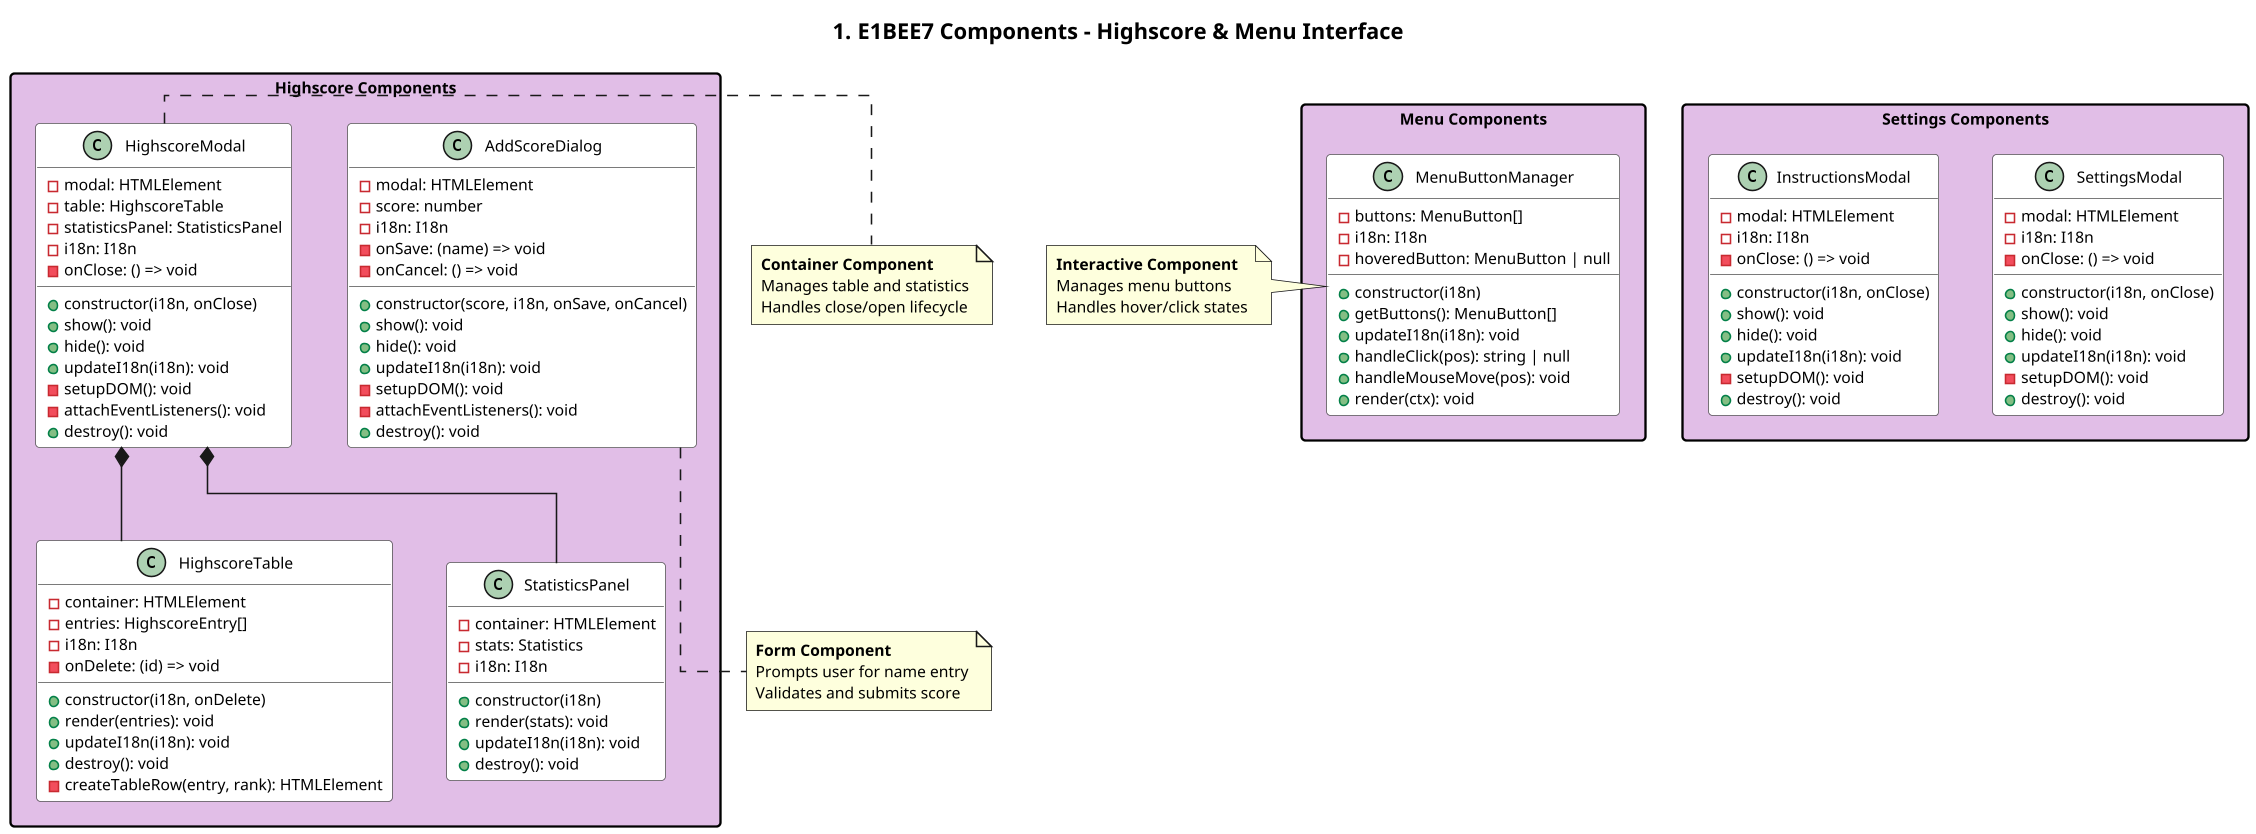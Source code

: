 @startuml Within_the_Woodpile_UI

!define UI #E1BEE7

skinparam packageStyle rectangle
skinparam defaultFontSize 10
skinparam classBackgroundColor White
skinparam classBorderColor #555
skinparam packageBackgroundColor transparent
skinparam linetype ortho
skinparam dpi 150

title UI Components - Highscore & Menu Interface

' ==================== MENU ====================
package "Menu Components" UI {
    class MenuButtonManager {
        -buttons: MenuButton[]
        -i18n: I18n
        -hoveredButton: MenuButton | null
        __
        +constructor(i18n)
        +getButtons(): MenuButton[]
        +updateI18n(i18n): void
        +handleClick(pos): string | null
        +handleMouseMove(pos): void
        +render(ctx): void
    }
}

' ==================== HIGHSCORE ====================
package "Highscore Components" UI {
    class HighscoreModal {
        -modal: HTMLElement
        -table: HighscoreTable
        -statisticsPanel: StatisticsPanel
        -i18n: I18n
        -onClose: () => void
        __
        +constructor(i18n, onClose)
        +show(): void
        +hide(): void
        +updateI18n(i18n): void
        -setupDOM(): void
        -attachEventListeners(): void
        +destroy(): void
    }
    
    class HighscoreTable {
        -container: HTMLElement
        -entries: HighscoreEntry[]
        -i18n: I18n
        -onDelete: (id) => void
        __
        +constructor(i18n, onDelete)
        +render(entries): void
        +updateI18n(i18n): void
        +destroy(): void
        -createTableRow(entry, rank): HTMLElement
    }
    
    class StatisticsPanel {
        -container: HTMLElement
        -stats: Statistics
        -i18n: I18n
        __
        +constructor(i18n)
        +render(stats): void
        +updateI18n(i18n): void
        +destroy(): void
    }
    
    class AddScoreDialog {
        -modal: HTMLElement
        -score: number
        -i18n: I18n
        -onSave: (name) => void
        -onCancel: () => void
        __
        +constructor(score, i18n, onSave, onCancel)
        +show(): void
        +hide(): void
        +updateI18n(i18n): void
        -setupDOM(): void
        -attachEventListeners(): void
        +destroy(): void
    }
}

' ==================== SETTINGS ====================
package "Settings Components" UI {
    class SettingsModal {
        -modal: HTMLElement
        -i18n: I18n
        -onClose: () => void
        __
        +constructor(i18n, onClose)
        +show(): void
        +hide(): void
        +updateI18n(i18n): void
        -setupDOM(): void
        +destroy(): void
    }
    
    class InstructionsModal {
        -modal: HTMLElement
        -i18n: I18n
        -onClose: () => void
        __
        +constructor(i18n, onClose)
        +show(): void
        +hide(): void
        +updateI18n(i18n): void
        -setupDOM(): void
        +destroy(): void
    }
}

' ==================== RELATIONSHIPS ====================
HighscoreModal *-- HighscoreTable
HighscoreModal *-- StatisticsPanel

note right of HighscoreModal
  **Container Component**
  Manages table and statistics
  Handles close/open lifecycle
end note

note bottom of AddScoreDialog
  **Form Component**
  Prompts user for name entry
  Validates and submits score
end note

note left of MenuButtonManager
  **Interactive Component**
  Manages menu buttons
  Handles hover/click states
end note

@enduml
